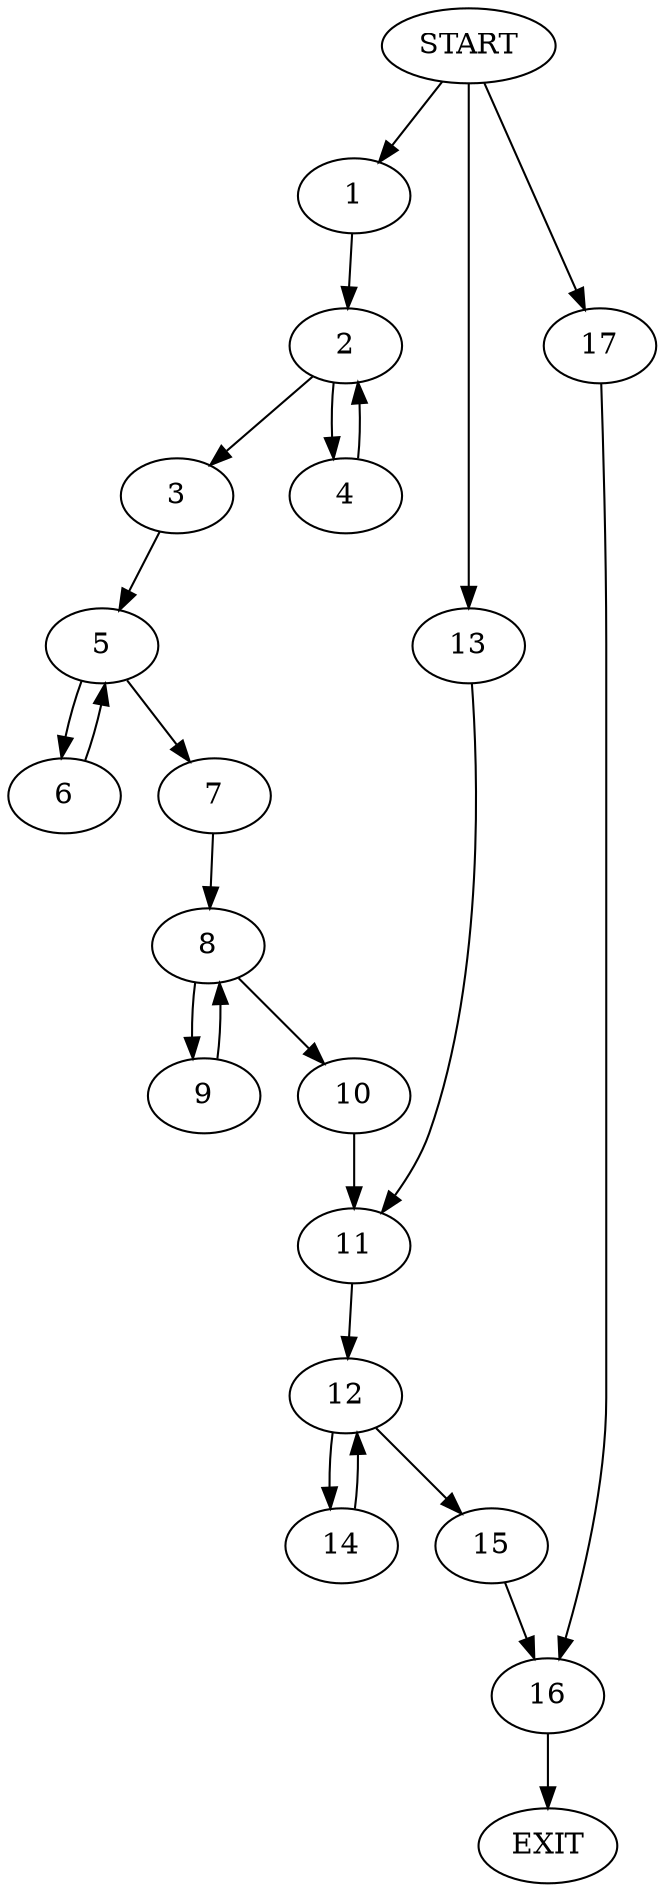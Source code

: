 digraph {
0 [label="START"]
18 [label="EXIT"]
0 -> 1
1 -> 2
2 -> 3
2 -> 4
3 -> 5
4 -> 2
5 -> 6
5 -> 7
7 -> 8
6 -> 5
8 -> 9
8 -> 10
9 -> 8
10 -> 11
11 -> 12
0 -> 13
13 -> 11
12 -> 14
12 -> 15
14 -> 12
15 -> 16
16 -> 18
0 -> 17
17 -> 16
}
